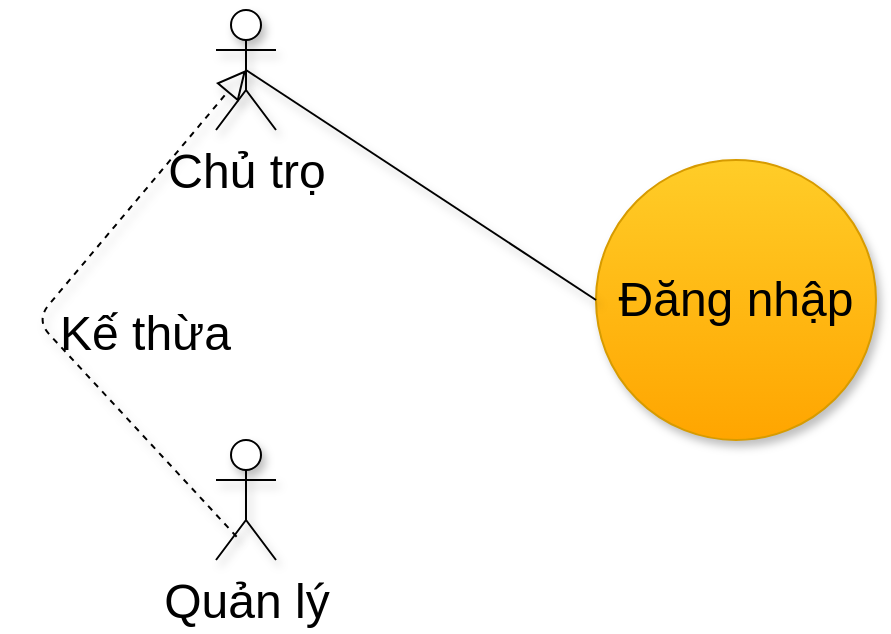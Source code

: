 <mxfile version="12.2.2" type="device" pages="3"><diagram id="A_d9hQ0YVOydJVhvGrUs" name="UseCase"><mxGraphModel dx="1280" dy="1353" grid="1" gridSize="10" guides="1" tooltips="1" connect="1" arrows="1" fold="1" page="1" pageScale="1" pageWidth="1600" pageHeight="900" math="0" shadow="0"><root><mxCell id="0"/><mxCell id="1" parent="0"/><mxCell id="IGuAceUVKfhNjVUugvHg-1" value="Chủ trọ" style="shape=umlActor;verticalLabelPosition=bottom;labelBackgroundColor=none;verticalAlign=top;html=1;fontSize=24;shadow=1;" parent="1" vertex="1"><mxGeometry x="170" y="245" width="30" height="60" as="geometry"/></mxCell><mxCell id="IGuAceUVKfhNjVUugvHg-2" value="Quản lý" style="shape=umlActor;verticalLabelPosition=bottom;labelBackgroundColor=none;verticalAlign=top;html=1;fontSize=24;shadow=1;" parent="1" vertex="1"><mxGeometry x="170" y="460" width="30" height="60" as="geometry"/></mxCell><mxCell id="IGuAceUVKfhNjVUugvHg-5" value="Đăng nhập" style="ellipse;whiteSpace=wrap;html=1;fillColor=#ffcd28;gradientColor=#ffa500;fontSize=24;strokeColor=#d79b00;labelBackgroundColor=none;shadow=1;" parent="1" vertex="1"><mxGeometry x="360" y="320" width="140" height="140" as="geometry"/></mxCell><mxCell id="IGuAceUVKfhNjVUugvHg-6" value="" style="endArrow=block;dashed=1;endFill=0;endSize=12;html=1;fontSize=16;exitX=0.344;exitY=0.806;exitDx=0;exitDy=0;exitPerimeter=0;entryX=0.5;entryY=0.5;entryDx=0;entryDy=0;entryPerimeter=0;labelBackgroundColor=none;shadow=1;" parent="1" source="IGuAceUVKfhNjVUugvHg-2" target="IGuAceUVKfhNjVUugvHg-1" edge="1"><mxGeometry width="160" relative="1" as="geometry"><mxPoint x="160" y="520" as="sourcePoint"/><mxPoint x="320" y="520" as="targetPoint"/><Array as="points"><mxPoint x="80" y="400"/></Array></mxGeometry></mxCell><mxCell id="IGuAceUVKfhNjVUugvHg-7" value="Kế thừa" style="text;html=1;resizable=0;points=[];autosize=1;align=left;verticalAlign=top;spacingTop=-4;fontSize=24;labelBackgroundColor=none;shadow=1;" parent="1" vertex="1"><mxGeometry x="90" y="390" width="70" height="20" as="geometry"/></mxCell><mxCell id="IGuAceUVKfhNjVUugvHg-8" value="" style="endArrow=none;html=1;fontSize=24;entryX=0;entryY=0.5;entryDx=0;entryDy=0;exitX=0.5;exitY=0.5;exitDx=0;exitDy=0;exitPerimeter=0;labelBackgroundColor=none;shadow=1;" parent="1" source="IGuAceUVKfhNjVUugvHg-1" target="IGuAceUVKfhNjVUugvHg-5" edge="1"><mxGeometry width="50" height="50" relative="1" as="geometry"><mxPoint x="70" y="620" as="sourcePoint"/><mxPoint x="350" y="400" as="targetPoint"/></mxGeometry></mxCell></root></mxGraphModel></diagram><diagram id="gfZdMiaY-onFUTdB7VyZ" name="Activity"><mxGraphModel dx="853" dy="902" grid="1" gridSize="10" guides="1" tooltips="1" connect="1" arrows="1" fold="1" page="1" pageScale="1" pageWidth="900" pageHeight="1600" math="0" shadow="1"><root><mxCell id="xw0oSX7H9Qf_M5ZFfTVP-0"/><mxCell id="xw0oSX7H9Qf_M5ZFfTVP-1" parent="xw0oSX7H9Qf_M5ZFfTVP-0"/><mxCell id="XUpDLk0FCV2nWQehKL2w-0" value="" style="swimlane;html=1;childLayout=stackLayout;resizeParent=1;resizeParentMax=0;startSize=20;dashed=1;dashPattern=1 1;" parent="xw0oSX7H9Qf_M5ZFfTVP-1" vertex="1"><mxGeometry x="180" y="460" width="1100" height="1010" as="geometry"/></mxCell><mxCell id="XUpDLk0FCV2nWQehKL2w-1" value="Chủ trọ / Quản lý" style="swimlane;html=1;startSize=20;dashed=1;dashPattern=1 1;" parent="XUpDLk0FCV2nWQehKL2w-0" vertex="1"><mxGeometry y="20" width="330" height="990" as="geometry"/></mxCell><mxCell id="XUpDLk0FCV2nWQehKL2w-3" value="" style="edgeStyle=orthogonalEdgeStyle;html=1;verticalAlign=bottom;endArrow=open;endSize=8;strokeColor=#ff0000;entryX=0.5;entryY=0;entryDx=0;entryDy=0;" parent="XUpDLk0FCV2nWQehKL2w-1" edge="1"><mxGeometry relative="1" as="geometry"><mxPoint x="160" y="130" as="targetPoint"/></mxGeometry></mxCell><mxCell id="CjxVOVIvnfQLlQj79ovC-0" value="" style="ellipse;html=1;shape=startState;fillColor=#000000;strokeColor=#ff0000;" parent="XUpDLk0FCV2nWQehKL2w-1" vertex="1"><mxGeometry x="150" y="110" width="30" height="30" as="geometry"/></mxCell><mxCell id="CjxVOVIvnfQLlQj79ovC-1" value="" style="edgeStyle=orthogonalEdgeStyle;html=1;verticalAlign=bottom;endArrow=open;endSize=8;strokeColor=#ff0000;" parent="XUpDLk0FCV2nWQehKL2w-1" source="CjxVOVIvnfQLlQj79ovC-0" edge="1"><mxGeometry relative="1" as="geometry"><mxPoint x="165" y="200" as="targetPoint"/></mxGeometry></mxCell><mxCell id="CjxVOVIvnfQLlQj79ovC-2" value="Khởi động phần mềm" style="rounded=1;whiteSpace=wrap;html=1;arcSize=40;fontColor=#000000;fillColor=#ffffc0;strokeColor=#ff0000;fontSize=20;" parent="XUpDLk0FCV2nWQehKL2w-1" vertex="1"><mxGeometry x="105" y="210" width="200" height="110" as="geometry"/></mxCell><mxCell id="CjxVOVIvnfQLlQj79ovC-6" value="Nhập thông tin tài khoản và mật khẩu, nhấn nút Đăng nhập" style="rounded=1;whiteSpace=wrap;html=1;arcSize=40;fontColor=#000000;fillColor=#ffffc0;strokeColor=#ff0000;fontSize=20;" parent="XUpDLk0FCV2nWQehKL2w-1" vertex="1"><mxGeometry x="105" y="340" width="200" height="110" as="geometry"/></mxCell><mxCell id="CjxVOVIvnfQLlQj79ovC-17" value="" style="ellipse;html=1;shape=endState;fillColor=#000000;strokeColor=#ff0000;" parent="XUpDLk0FCV2nWQehKL2w-1" vertex="1"><mxGeometry x="150" y="730" width="30" height="30" as="geometry"/></mxCell><mxCell id="XUpDLk0FCV2nWQehKL2w-8" value="Phần mềm" style="swimlane;html=1;startSize=20;dashed=1;dashPattern=1 1;" parent="XUpDLk0FCV2nWQehKL2w-0" vertex="1"><mxGeometry x="330" y="20" width="360" height="990" as="geometry"/></mxCell><mxCell id="CjxVOVIvnfQLlQj79ovC-4" value="Mở Form đăng nhập" style="rounded=1;whiteSpace=wrap;html=1;arcSize=40;fontColor=#000000;fillColor=#ffffc0;strokeColor=#ff0000;fontSize=20;" parent="XUpDLk0FCV2nWQehKL2w-8" vertex="1"><mxGeometry x="120" y="230" width="200" height="110" as="geometry"/></mxCell><mxCell id="CjxVOVIvnfQLlQj79ovC-8" value="Yêu cầu kiểm tra thông tin đăng nhập" style="rounded=1;whiteSpace=wrap;html=1;arcSize=40;fontColor=#000000;fillColor=#ffffc0;strokeColor=#ff0000;fontSize=20;" parent="XUpDLk0FCV2nWQehKL2w-8" vertex="1"><mxGeometry x="120" y="440" width="200" height="110" as="geometry"/></mxCell><mxCell id="CjxVOVIvnfQLlQj79ovC-15" value="Xử lý thông tin và mở Form chính" style="rounded=1;whiteSpace=wrap;html=1;arcSize=40;fontColor=#000000;fillColor=#ffffc0;strokeColor=#ff0000;fontSize=20;" parent="XUpDLk0FCV2nWQehKL2w-8" vertex="1"><mxGeometry x="110" y="650" width="200" height="110" as="geometry"/></mxCell><mxCell id="CjxVOVIvnfQLlQj79ovC-20" value="Thông báo đăng nhập thất bại" style="rounded=1;whiteSpace=wrap;html=1;arcSize=40;fontColor=#000000;fillColor=#ffffc0;strokeColor=#ff0000;fontSize=20;" parent="XUpDLk0FCV2nWQehKL2w-8" vertex="1"><mxGeometry x="110" y="810" width="200" height="110" as="geometry"/></mxCell><mxCell id="XUpDLk0FCV2nWQehKL2w-16" value="Hệ thống" style="swimlane;html=1;startSize=20;dashed=1;dashPattern=1 1;" parent="XUpDLk0FCV2nWQehKL2w-0" vertex="1"><mxGeometry x="690" y="20" width="410" height="990" as="geometry"/></mxCell><mxCell id="XUpDLk0FCV2nWQehKL2w-18" value="" style="edgeStyle=orthogonalEdgeStyle;html=1;verticalAlign=bottom;endArrow=open;endSize=8;strokeColor=#ff0000;entryX=0.5;entryY=0;entryDx=0;entryDy=0;" parent="XUpDLk0FCV2nWQehKL2w-16" edge="1"><mxGeometry relative="1" as="geometry"><mxPoint x="200" y="230" as="targetPoint"/></mxGeometry></mxCell><mxCell id="XUpDLk0FCV2nWQehKL2w-21" value="" style="edgeStyle=orthogonalEdgeStyle;html=1;verticalAlign=bottom;endArrow=open;endSize=8;strokeColor=#ff0000;entryX=0.5;entryY=0;entryDx=0;entryDy=0;" parent="XUpDLk0FCV2nWQehKL2w-16" edge="1"><mxGeometry relative="1" as="geometry"><mxPoint x="100" y="949" as="targetPoint"/></mxGeometry></mxCell><mxCell id="XUpDLk0FCV2nWQehKL2w-24" value="" style="edgeStyle=orthogonalEdgeStyle;html=1;verticalAlign=bottom;endArrow=open;endSize=8;strokeColor=#ff0000;entryX=0.5;entryY=0;entryDx=0;entryDy=0;" parent="XUpDLk0FCV2nWQehKL2w-16" edge="1"><mxGeometry relative="1" as="geometry"><mxPoint x="215" y="1159" as="targetPoint"/></mxGeometry></mxCell><mxCell id="XUpDLk0FCV2nWQehKL2w-27" value="no" style="edgeStyle=orthogonalEdgeStyle;html=1;align=left;verticalAlign=bottom;endArrow=open;endSize=8;strokeColor=#ff0000;entryX=1;entryY=0.5;entryDx=0;entryDy=0;exitX=1;exitY=0.5;exitDx=0;exitDy=0;labelBackgroundColor=none;" parent="XUpDLk0FCV2nWQehKL2w-16" edge="1"><mxGeometry x="-1" relative="1" as="geometry"><mxPoint x="370" y="1259" as="targetPoint"/><Array as="points"><mxPoint x="440" y="710"/><mxPoint x="440" y="1390"/></Array></mxGeometry></mxCell><mxCell id="XUpDLk0FCV2nWQehKL2w-28" value="yes" style="edgeStyle=orthogonalEdgeStyle;html=1;align=left;verticalAlign=top;endArrow=open;endSize=8;strokeColor=#ff0000;entryX=0.5;entryY=0;entryDx=0;entryDy=0;labelBackgroundColor=none;" parent="XUpDLk0FCV2nWQehKL2w-16" edge="1"><mxGeometry x="-1" relative="1" as="geometry"><mxPoint x="255" y="909" as="targetPoint"/></mxGeometry></mxCell><mxCell id="CjxVOVIvnfQLlQj79ovC-10" value="Kiêm tra thông tin đăng nhập" style="rhombus;whiteSpace=wrap;html=1;fillColor=#ffffc0;strokeColor=#ff0000;fontSize=20;" parent="XUpDLk0FCV2nWQehKL2w-16" vertex="1"><mxGeometry x="110" y="410" width="200" height="110" as="geometry"/></mxCell><mxCell id="CjxVOVIvnfQLlQj79ovC-11" value="no" style="edgeStyle=orthogonalEdgeStyle;html=1;align=left;verticalAlign=bottom;endArrow=open;endSize=8;strokeColor=#ff0000;labelBackgroundColor=none;entryX=0.997;entryY=0.405;entryDx=0;entryDy=0;entryPerimeter=0;" parent="XUpDLk0FCV2nWQehKL2w-16" source="CjxVOVIvnfQLlQj79ovC-10" target="CjxVOVIvnfQLlQj79ovC-18" edge="1"><mxGeometry x="-1" relative="1" as="geometry"><mxPoint x="320" y="810" as="targetPoint"/><Array as="points"><mxPoint x="370" y="470"/><mxPoint x="370" y="850"/><mxPoint x="309" y="850"/></Array></mxGeometry></mxCell><mxCell id="CjxVOVIvnfQLlQj79ovC-12" value="yes" style="edgeStyle=orthogonalEdgeStyle;html=1;align=left;verticalAlign=top;endArrow=open;endSize=8;strokeColor=#ff0000;labelBackgroundColor=none;entryX=0.5;entryY=0;entryDx=0;entryDy=0;" parent="XUpDLk0FCV2nWQehKL2w-16" source="CjxVOVIvnfQLlQj79ovC-10" target="CjxVOVIvnfQLlQj79ovC-13" edge="1"><mxGeometry x="-1" relative="1" as="geometry"><mxPoint x="220" y="640" as="targetPoint"/><Array as="points"/></mxGeometry></mxCell><mxCell id="CjxVOVIvnfQLlQj79ovC-13" value="Trả về thông tin tài khoản" style="rounded=1;whiteSpace=wrap;html=1;arcSize=40;fontColor=#000000;fillColor=#ffffc0;strokeColor=#ff0000;fontSize=20;" parent="XUpDLk0FCV2nWQehKL2w-16" vertex="1"><mxGeometry x="110" y="650" width="200" height="110" as="geometry"/></mxCell><mxCell id="CjxVOVIvnfQLlQj79ovC-18" value="Thông báo đăng nhập thất bại" style="rounded=1;whiteSpace=wrap;html=1;arcSize=40;fontColor=#000000;fillColor=#ffffc0;strokeColor=#ff0000;fontSize=20;" parent="XUpDLk0FCV2nWQehKL2w-16" vertex="1"><mxGeometry x="110" y="810" width="200" height="110" as="geometry"/></mxCell><mxCell id="XUpDLk0FCV2nWQehKL2w-30" value="" style="edgeStyle=orthogonalEdgeStyle;html=1;verticalAlign=bottom;endArrow=open;endSize=8;strokeColor=#ff0000;entryX=0;entryY=0.5;entryDx=0;entryDy=0;" parent="XUpDLk0FCV2nWQehKL2w-0" edge="1"><mxGeometry relative="1" as="geometry"><mxPoint x="450" y="190" as="targetPoint"/></mxGeometry></mxCell><mxCell id="XUpDLk0FCV2nWQehKL2w-31" value="" style="edgeStyle=orthogonalEdgeStyle;html=1;verticalAlign=bottom;endArrow=open;endSize=8;strokeColor=#ff0000;entryX=0;entryY=0.5;entryDx=0;entryDy=0;" parent="XUpDLk0FCV2nWQehKL2w-0" edge="1"><mxGeometry relative="1" as="geometry"><mxPoint x="510" y="260" as="targetPoint"/></mxGeometry></mxCell><mxCell id="XUpDLk0FCV2nWQehKL2w-32" value="" style="edgeStyle=orthogonalEdgeStyle;html=1;verticalAlign=bottom;endArrow=open;endSize=8;strokeColor=#ff0000;entryX=1;entryY=0.5;entryDx=0;entryDy=0;" parent="XUpDLk0FCV2nWQehKL2w-0" edge="1"><mxGeometry relative="1" as="geometry"><mxPoint x="890" y="350" as="targetPoint"/></mxGeometry></mxCell><mxCell id="XUpDLk0FCV2nWQehKL2w-33" value="" style="edgeStyle=orthogonalEdgeStyle;html=1;verticalAlign=bottom;endArrow=open;endSize=8;strokeColor=#ff0000;entryX=1;entryY=0.5;entryDx=0;entryDy=0;" parent="XUpDLk0FCV2nWQehKL2w-0" edge="1"><mxGeometry relative="1" as="geometry"><mxPoint x="510" y="416" as="targetPoint"/></mxGeometry></mxCell><mxCell id="XUpDLk0FCV2nWQehKL2w-34" value="" style="edgeStyle=orthogonalEdgeStyle;html=1;verticalAlign=bottom;endArrow=open;endSize=8;strokeColor=#ff0000;entryX=0;entryY=0.5;entryDx=0;entryDy=0;" parent="XUpDLk0FCV2nWQehKL2w-0" edge="1"><mxGeometry relative="1" as="geometry"><mxPoint x="160" y="480" as="targetPoint"/><Array as="points"><mxPoint x="160" y="490"/></Array></mxGeometry></mxCell><mxCell id="XUpDLk0FCV2nWQehKL2w-36" value="" style="edgeStyle=orthogonalEdgeStyle;html=1;verticalAlign=bottom;endArrow=open;endSize=8;strokeColor=#ff0000;exitX=0.5;exitY=1;exitDx=0;exitDy=0;entryX=0;entryY=0.5;entryDx=0;entryDy=0;" parent="XUpDLk0FCV2nWQehKL2w-0" edge="1"><mxGeometry relative="1" as="geometry"><mxPoint x="460" y="719" as="targetPoint"/><Array as="points"><mxPoint x="200" y="719"/></Array></mxGeometry></mxCell><mxCell id="XUpDLk0FCV2nWQehKL2w-37" value="" style="edgeStyle=orthogonalEdgeStyle;html=1;verticalAlign=bottom;endArrow=open;endSize=8;strokeColor=#ff0000;" parent="XUpDLk0FCV2nWQehKL2w-0" edge="1"><mxGeometry relative="1" as="geometry"><mxPoint x="850" y="699" as="targetPoint"/></mxGeometry></mxCell><mxCell id="XUpDLk0FCV2nWQehKL2w-38" value="" style="edgeStyle=orthogonalEdgeStyle;html=1;verticalAlign=bottom;endArrow=open;endSize=8;strokeColor=#ff0000;entryX=0.5;entryY=0;entryDx=0;entryDy=0;exitX=0;exitY=0.5;exitDx=0;exitDy=0;" parent="XUpDLk0FCV2nWQehKL2w-0" edge="1"><mxGeometry relative="1" as="geometry"><mxPoint x="780" y="1069" as="targetPoint"/><Array as="points"><mxPoint x="550" y="1019"/></Array></mxGeometry></mxCell><mxCell id="XUpDLk0FCV2nWQehKL2w-39" value="" style="edgeStyle=orthogonalEdgeStyle;html=1;verticalAlign=bottom;endArrow=open;endSize=8;strokeColor=#ff0000;entryX=0;entryY=0.75;entryDx=0;entryDy=0;" parent="XUpDLk0FCV2nWQehKL2w-0" edge="1"><mxGeometry relative="1" as="geometry"><mxPoint x="510" y="1129" as="targetPoint"/><Array as="points"><mxPoint x="510" y="1109"/></Array></mxGeometry></mxCell><mxCell id="XUpDLk0FCV2nWQehKL2w-40" value="" style="edgeStyle=orthogonalEdgeStyle;html=1;verticalAlign=bottom;endArrow=open;endSize=8;strokeColor=#ff0000;entryX=0.5;entryY=0;entryDx=0;entryDy=0;" parent="XUpDLk0FCV2nWQehKL2w-0" edge="1"><mxGeometry relative="1" as="geometry"><mxPoint x="90" y="1169" as="targetPoint"/><Array as="points"><mxPoint x="460" y="1253"/><mxPoint x="460" y="1253"/></Array></mxGeometry></mxCell><mxCell id="XUpDLk0FCV2nWQehKL2w-41" value="" style="edgeStyle=orthogonalEdgeStyle;html=1;verticalAlign=bottom;endArrow=open;endSize=8;strokeColor=#ff0000;entryX=1;entryY=0.5;entryDx=0;entryDy=0;" parent="XUpDLk0FCV2nWQehKL2w-0" edge="1"><mxGeometry relative="1" as="geometry"><mxPoint x="905" y="1279" as="targetPoint"/></mxGeometry></mxCell><mxCell id="XUpDLk0FCV2nWQehKL2w-42" value="" style="edgeStyle=orthogonalEdgeStyle;html=1;verticalAlign=bottom;endArrow=open;endSize=8;strokeColor=#ff0000;entryX=0.5;entryY=1;entryDx=0;entryDy=0;" parent="XUpDLk0FCV2nWQehKL2w-0" edge="1"><mxGeometry relative="1" as="geometry"><mxPoint x="510" y="1389" as="targetPoint"/></mxGeometry></mxCell><mxCell id="XUpDLk0FCV2nWQehKL2w-43" value="" style="edgeStyle=orthogonalEdgeStyle;html=1;verticalAlign=bottom;endArrow=open;endSize=8;strokeColor=#ff0000;entryX=1;entryY=0.5;entryDx=0;entryDy=0;" parent="XUpDLk0FCV2nWQehKL2w-0" edge="1"><mxGeometry relative="1" as="geometry"><mxPoint x="905" y="1379" as="targetPoint"/></mxGeometry></mxCell><mxCell id="CjxVOVIvnfQLlQj79ovC-3" value="" style="edgeStyle=orthogonalEdgeStyle;html=1;verticalAlign=bottom;endArrow=open;endSize=8;strokeColor=#ff0000;entryX=0;entryY=0.5;entryDx=0;entryDy=0;" parent="XUpDLk0FCV2nWQehKL2w-0" source="CjxVOVIvnfQLlQj79ovC-2" target="CjxVOVIvnfQLlQj79ovC-4" edge="1"><mxGeometry relative="1" as="geometry"><mxPoint x="165" y="330" as="targetPoint"/></mxGeometry></mxCell><mxCell id="CjxVOVIvnfQLlQj79ovC-5" value="" style="edgeStyle=orthogonalEdgeStyle;html=1;verticalAlign=bottom;endArrow=open;endSize=8;strokeColor=#ff0000;entryX=1;entryY=0.5;entryDx=0;entryDy=0;" parent="XUpDLk0FCV2nWQehKL2w-0" source="CjxVOVIvnfQLlQj79ovC-4" target="CjxVOVIvnfQLlQj79ovC-6" edge="1"><mxGeometry relative="1" as="geometry"><mxPoint x="510" y="350" as="targetPoint"/><Array as="points"><mxPoint x="520" y="390"/></Array></mxGeometry></mxCell><mxCell id="CjxVOVIvnfQLlQj79ovC-7" value="" style="edgeStyle=orthogonalEdgeStyle;html=1;verticalAlign=bottom;endArrow=open;endSize=8;strokeColor=#ff0000;entryX=0;entryY=0.75;entryDx=0;entryDy=0;" parent="XUpDLk0FCV2nWQehKL2w-0" source="CjxVOVIvnfQLlQj79ovC-6" target="CjxVOVIvnfQLlQj79ovC-8" edge="1"><mxGeometry relative="1" as="geometry"><mxPoint x="165" y="510" as="targetPoint"/><Array as="points"><mxPoint x="160" y="490"/></Array></mxGeometry></mxCell><mxCell id="CjxVOVIvnfQLlQj79ovC-9" value="" style="edgeStyle=orthogonalEdgeStyle;html=1;verticalAlign=bottom;endArrow=open;endSize=8;strokeColor=#ff0000;entryX=0;entryY=0.5;entryDx=0;entryDy=0;" parent="XUpDLk0FCV2nWQehKL2w-0" source="CjxVOVIvnfQLlQj79ovC-8" target="CjxVOVIvnfQLlQj79ovC-10" edge="1"><mxGeometry relative="1" as="geometry"><mxPoint x="510" y="560" as="targetPoint"/></mxGeometry></mxCell><mxCell id="CjxVOVIvnfQLlQj79ovC-16" value="" style="edgeStyle=orthogonalEdgeStyle;html=1;verticalAlign=bottom;endArrow=open;endSize=8;strokeColor=#ff0000;entryX=1;entryY=0.5;entryDx=0;entryDy=0;" parent="XUpDLk0FCV2nWQehKL2w-0" source="CjxVOVIvnfQLlQj79ovC-15" target="CjxVOVIvnfQLlQj79ovC-17" edge="1"><mxGeometry relative="1" as="geometry"><mxPoint x="510" y="830" as="targetPoint"/></mxGeometry></mxCell><mxCell id="CjxVOVIvnfQLlQj79ovC-14" value="" style="edgeStyle=orthogonalEdgeStyle;html=1;verticalAlign=bottom;endArrow=open;endSize=8;strokeColor=#ff0000;entryX=1;entryY=0.5;entryDx=0;entryDy=0;" parent="XUpDLk0FCV2nWQehKL2w-0" source="CjxVOVIvnfQLlQj79ovC-13" target="CjxVOVIvnfQLlQj79ovC-15" edge="1"><mxGeometry relative="1" as="geometry"><mxPoint x="875" y="765" as="targetPoint"/></mxGeometry></mxCell><mxCell id="CjxVOVIvnfQLlQj79ovC-19" value="" style="edgeStyle=orthogonalEdgeStyle;html=1;verticalAlign=bottom;endArrow=open;endSize=8;strokeColor=#ff0000;entryX=1;entryY=0.5;entryDx=0;entryDy=0;" parent="XUpDLk0FCV2nWQehKL2w-0" source="CjxVOVIvnfQLlQj79ovC-18" target="CjxVOVIvnfQLlQj79ovC-20" edge="1"><mxGeometry relative="1" as="geometry"><mxPoint x="875" y="900" as="targetPoint"/></mxGeometry></mxCell><mxCell id="CjxVOVIvnfQLlQj79ovC-21" value="" style="edgeStyle=orthogonalEdgeStyle;html=1;verticalAlign=bottom;endArrow=open;endSize=8;strokeColor=#ff0000;entryX=0.5;entryY=1;entryDx=0;entryDy=0;" parent="XUpDLk0FCV2nWQehKL2w-0" source="CjxVOVIvnfQLlQj79ovC-20" target="CjxVOVIvnfQLlQj79ovC-17" edge="1"><mxGeometry relative="1" as="geometry"><mxPoint x="510" y="930" as="targetPoint"/></mxGeometry></mxCell></root></mxGraphModel></diagram><diagram id="4lkgZfJ7D9vU2zUnnuLh" name="Sequence"><mxGraphModel dx="1024" dy="1082" grid="1" gridSize="10" guides="1" tooltips="1" connect="1" arrows="1" fold="1" page="1" pageScale="1" pageWidth="900" pageHeight="1600" math="0" shadow="1"><root><mxCell id="1J5xRdsFUUSjC06tWodq-0"/><mxCell id="1J5xRdsFUUSjC06tWodq-1" parent="1J5xRdsFUUSjC06tWodq-0"/><mxCell id="Mo8bbA72picWRa2lag_U-0" value="" style="endArrow=none;dashed=1;html=1;fontSize=24;labelBackgroundColor=none;" parent="1J5xRdsFUUSjC06tWodq-1" edge="1"><mxGeometry width="50" height="50" relative="1" as="geometry"><mxPoint x="378" y="1080.0" as="sourcePoint"/><mxPoint x="1578.0" y="1080.0" as="targetPoint"/></mxGeometry></mxCell><mxCell id="Mo8bbA72picWRa2lag_U-1" value="ALT" style="shape=umlFrame;whiteSpace=wrap;html=1;fillColor=#f5f5f5;gradientColor=#b3b3b3;fontSize=24;strokeColor=#666666;labelBackgroundColor=none;" parent="1J5xRdsFUUSjC06tWodq-1" vertex="1"><mxGeometry x="430.5" y="719" width="1095" height="691" as="geometry"/></mxCell><mxCell id="Mo8bbA72picWRa2lag_U-2" value="Chủ trọ / Quản lý" style="shape=umlLifeline;perimeter=lifelinePerimeter;whiteSpace=wrap;html=1;container=1;collapsible=0;recursiveResize=0;outlineConnect=0;fillColor=#f5f5f5;gradientColor=#b3b3b3;fontSize=24;strokeColor=#666666;labelBackgroundColor=none;" parent="1J5xRdsFUUSjC06tWodq-1" vertex="1"><mxGeometry x="460" y="80" width="210" height="1300" as="geometry"/></mxCell><mxCell id="Mo8bbA72picWRa2lag_U-4" value="" style="html=1;points=[];perimeter=orthogonalPerimeter;fillColor=#f5f5f5;gradientColor=#b3b3b3;fontSize=24;strokeColor=#666666;labelBackgroundColor=none;" parent="Mo8bbA72picWRa2lag_U-2" vertex="1"><mxGeometry x="100" y="430" width="10" height="160" as="geometry"/></mxCell><mxCell id="Mo8bbA72picWRa2lag_U-5" value="" style="html=1;points=[];perimeter=orthogonalPerimeter;fillColor=#f5f5f5;gradientColor=#b3b3b3;fontSize=24;strokeColor=#666666;labelBackgroundColor=none;" parent="Mo8bbA72picWRa2lag_U-2" vertex="1"><mxGeometry x="100" y="211" width="10" height="79" as="geometry"/></mxCell><mxCell id="Mo8bbA72picWRa2lag_U-6" value="" style="html=1;points=[];perimeter=orthogonalPerimeter;fillColor=#f5f5f5;gradientColor=#b3b3b3;fontSize=24;strokeColor=#666666;labelBackgroundColor=none;" parent="Mo8bbA72picWRa2lag_U-2" vertex="1"><mxGeometry x="99.5" y="1225.5" width="10" height="40" as="geometry"/></mxCell><mxCell id="Mo8bbA72picWRa2lag_U-7" value="Nhập thông tin tài khoản và mật khẩu,&lt;br&gt;nhấn nút Đăng Nhập" style="html=1;verticalAlign=bottom;endArrow=block;fontSize=24;fillColor=#647687;strokeColor=#314354;labelBackgroundColor=none;" parent="Mo8bbA72picWRa2lag_U-2" edge="1"><mxGeometry x="0.015" y="11" width="80" relative="1" as="geometry"><mxPoint x="102.5" y="430" as="sourcePoint"/><mxPoint x="477" y="430" as="targetPoint"/><mxPoint as="offset"/></mxGeometry></mxCell><mxCell id="Mo8bbA72picWRa2lag_U-8" value="" style="html=1;points=[];perimeter=orthogonalPerimeter;fillColor=#f5f5f5;gradientColor=#b3b3b3;fontSize=24;strokeColor=#666666;labelBackgroundColor=none;" parent="Mo8bbA72picWRa2lag_U-2" vertex="1"><mxGeometry x="98" y="906.5" width="10" height="40" as="geometry"/></mxCell><mxCell id="Mo8bbA72picWRa2lag_U-9" value="Phần mềm" style="shape=umlLifeline;perimeter=lifelinePerimeter;whiteSpace=wrap;html=1;container=1;collapsible=0;recursiveResize=0;outlineConnect=0;fillColor=#f5f5f5;gradientColor=#b3b3b3;fontSize=24;strokeColor=#666666;labelBackgroundColor=none;" parent="1J5xRdsFUUSjC06tWodq-1" vertex="1"><mxGeometry x="830" y="80" width="210" height="1300" as="geometry"/></mxCell><mxCell id="Mo8bbA72picWRa2lag_U-11" value="" style="html=1;points=[];perimeter=orthogonalPerimeter;fillColor=#f5f5f5;gradientColor=#b3b3b3;fontSize=24;strokeColor=#666666;labelBackgroundColor=none;" parent="Mo8bbA72picWRa2lag_U-9" vertex="1"><mxGeometry x="98" y="460" width="12" height="130" as="geometry"/></mxCell><mxCell id="Mo8bbA72picWRa2lag_U-12" value="" style="html=1;points=[];perimeter=orthogonalPerimeter;fillColor=#f5f5f5;gradientColor=#b3b3b3;fontSize=24;strokeColor=#666666;labelBackgroundColor=none;" parent="Mo8bbA72picWRa2lag_U-9" vertex="1"><mxGeometry x="101.5" y="820" width="10" height="80" as="geometry"/></mxCell><mxCell id="Mo8bbA72picWRa2lag_U-13" value="" style="html=1;points=[];perimeter=orthogonalPerimeter;fillColor=#f5f5f5;gradientColor=#b3b3b3;fontSize=24;strokeColor=#666666;labelBackgroundColor=none;" parent="Mo8bbA72picWRa2lag_U-9" vertex="1"><mxGeometry x="99.5" y="1165.5" width="10" height="60" as="geometry"/></mxCell><mxCell id="Mo8bbA72picWRa2lag_U-14" value="Yêu cầu kiểm tra tài khoản" style="html=1;verticalAlign=bottom;endArrow=block;fontSize=24;labelBackgroundColor=none;" parent="Mo8bbA72picWRa2lag_U-9" edge="1"><mxGeometry width="80" relative="1" as="geometry"><mxPoint x="100" y="520" as="sourcePoint"/><mxPoint x="479.5" y="520.0" as="targetPoint"/></mxGeometry></mxCell><mxCell id="Mo8bbA72picWRa2lag_U-16" value="Mở Form đăng nhập" style="html=1;verticalAlign=bottom;endArrow=open;dashed=1;endSize=8;fontSize=24;labelBackgroundColor=none;" parent="Mo8bbA72picWRa2lag_U-9" edge="1"><mxGeometry relative="1" as="geometry"><mxPoint x="102.5" y="289" as="sourcePoint"/><mxPoint x="-266" y="289" as="targetPoint"/></mxGeometry></mxCell><mxCell id="Mo8bbA72picWRa2lag_U-17" value="" style="html=1;points=[];perimeter=orthogonalPerimeter;fillColor=#f5f5f5;gradientColor=#b3b3b3;fontSize=24;strokeColor=#666666;labelBackgroundColor=none;" parent="Mo8bbA72picWRa2lag_U-9" vertex="1"><mxGeometry x="98" y="210" width="10" height="80" as="geometry"/></mxCell><mxCell id="Mo8bbA72picWRa2lag_U-19" value="Hệ thống" style="shape=umlLifeline;perimeter=lifelinePerimeter;whiteSpace=wrap;html=1;container=1;collapsible=0;recursiveResize=0;outlineConnect=0;fillColor=#f5f5f5;gradientColor=#b3b3b3;fontSize=24;strokeColor=#666666;labelBackgroundColor=none;" parent="1J5xRdsFUUSjC06tWodq-1" vertex="1"><mxGeometry x="1205" y="80" width="210" height="1300" as="geometry"/></mxCell><mxCell id="Mo8bbA72picWRa2lag_U-20" value="Trả về thông tin tài khoản" style="html=1;verticalAlign=bottom;endArrow=open;dashed=1;endSize=8;fontSize=24;labelBackgroundColor=none;" parent="Mo8bbA72picWRa2lag_U-19" edge="1"><mxGeometry relative="1" as="geometry"><mxPoint x="110" y="810" as="sourcePoint"/><mxPoint x="-272.357" y="810.0" as="targetPoint"/></mxGeometry></mxCell><mxCell id="Mo8bbA72picWRa2lag_U-21" value="&lt;span style=&quot;color: rgba(0 , 0 , 0 , 0) ; font-family: &amp;quot;helvetica&amp;quot; , &amp;quot;arial&amp;quot; , sans-serif ; font-size: 0px&quot;&gt;%3CmxGraphModel%3E%3Croot%3E%3CmxCell%20id%3D%220%22%2F%3E%3CmxCell%20id%3D%221%22%20parent%3D%220%22%2F%3E%3CmxCell%20id%3D%222%22%20value%3D%22Ch%E1%BB%A7%20tr%E1%BB%8D%22%20style%3D%22shape%3DumlActor%3BverticalLabelPosition%3Dbottom%3BlabelBackgroundColor%3D%23ffffff%3BverticalAlign%3Dtop%3Bhtml%3D1%3BfontSize%3D24%3B%22%20vertex%3D%221%22%20parent%3D%221%22%3E%3CmxGeometry%20x%3D%22250%22%20y%3D%22245%22%20width%3D%2230%22%20height%3D%2260%22%20as%3D%22geometry%22%2F%3E%3C%2FmxCell%3E%3CmxCell%20id%3D%223%22%20value%3D%22Qu%E1%BA%A3n%20l%C3%BD%22%20style%3D%22shape%3DumlActor%3BverticalLabelPosition%3Dbottom%3BlabelBackgroundColor%3D%23ffffff%3BverticalAlign%3Dtop%3Bhtml%3D1%3BfontSize%3D24%3B%22%20vertex%3D%221%22%20parent%3D%221%22%3E%3CmxGeometry%20x%3D%22250%22%20y%3D%22460%22%20width%3D%2230%22%20height%3D%2260%22%20as%3D%22geometry%22%2F%3E%3C%2FmxCell%3E%3CmxCell%20id%3D%224%22%20value%3D%22Qu%E1%BA%A3n%20l%C3%BD%20th%C3%B4ng%20tin%20Ph%C3%B2ng%22%20style%3D%22ellipse%3BwhiteSpace%3Dwrap%3Bhtml%3D1%3BfillColor%3D%23f8cecc%3BgradientColor%3D%23ea6b66%3BfontSize%3D24%3BstrokeColor%3D%23b85450%3B%22%20vertex%3D%221%22%20parent%3D%221%22%3E%3CmxGeometry%20x%3D%22430%22%20y%3D%22330%22%20width%3D%22140%22%20height%3D%22140%22%20as%3D%22geometry%22%2F%3E%3C%2FmxCell%3E%3CmxCell%20id%3D%225%22%20value%3D%22Th%C3%AAm%2C%20xo%C3%A1%2C%20s%E1%BB%ADa%20th%C3%B4ng%20tin%20ph%C3%B2ng%22%20style%3D%22ellipse%3BwhiteSpace%3Dwrap%3Bhtml%3D1%3BfillColor%3D%23f5f5f5%3BgradientColor%3D%23b3b3b3%3BfontSize%3D24%3BstrokeColor%3D%23666666%3B%22%20vertex%3D%221%22%20parent%3D%221%22%3E%3CmxGeometry%20x%3D%22415%22%20y%3D%2240%22%20width%3D%22170%22%20height%3D%22170%22%20as%3D%22geometry%22%2F%3E%3C%2FmxCell%3E%3CmxCell%20id%3D%226%22%20value%3D%22%C4%90%C4%83ng%20nh%E1%BA%ADp%22%20style%3D%22ellipse%3BwhiteSpace%3Dwrap%3Bhtml%3D1%3BfillColor%3D%23ffcd28%3BgradientColor%3D%23ffa500%3BfontSize%3D24%3BstrokeColor%3D%23d79b00%3B%22%20vertex%3D%221%22%20parent%3D%221%22%3E%3CmxGeometry%20x%3D%22800%22%20y%3D%22330%22%20width%3D%22140%22%20height%3D%22140%22%20as%3D%22geometry%22%2F%3E%3C%2FmxCell%3E%3CmxCell%20id%3D%227%22%20value%3D%22%22%20style%3D%22endArrow%3Dblock%3Bdashed%3D1%3BendFill%3D0%3BendSize%3D12%3Bhtml%3D1%3BfontSize%3D16%3BexitX%3D0.344%3BexitY%3D0.806%3BexitDx%3D0%3BexitDy%3D0%3BexitPerimeter%3D0%3BentryX%3D0.5%3BentryY%3D0.5%3BentryDx%3D0%3BentryDy%3D0%3BentryPerimeter%3D0%3B%22%20edge%3D%221%22%20source%3D%223%22%20target%3D%222%22%20parent%3D%221%22%3E%3CmxGeometry%20width%3D%22160%22%20relative%3D%221%22%20as%3D%22geometry%22%3E%3CmxPoint%20x%3D%22240%22%20y%3D%22520%22%20as%3D%22sourcePoint%22%2F%3E%3CmxPoint%20x%3D%22400%22%20y%3D%22520%22%20as%3D%22targetPoint%22%2F%3E%3CArray%20as%3D%22points%22%3E%3CmxPoint%20x%3D%22160%22%20y%3D%22400%22%2F%3E%3C%2FArray%3E%3C%2FmxGeometry%3E%3C%2FmxCell%3E%3CmxCell%20id%3D%228%22%20value%3D%22K%E1%BA%BF%20th%E1%BB%ABa%22%20style%3D%22text%3Bhtml%3D1%3Bresizable%3D0%3Bpoints%3D%5B%5D%3Bautosize%3D1%3Balign%3Dleft%3BverticalAlign%3Dtop%3BspacingTop%3D-4%3BfontSize%3D24%3B%22%20vertex%3D%221%22%20parent%3D%221%22%3E%3CmxGeometry%20x%3D%22170%22%20y%3D%22390%22%20width%3D%2270%22%20height%3D%2220%22%20as%3D%22geometry%22%2F%3E%3C%2FmxCell%3E%3CmxCell%20id%3D%229%22%20value%3D%22%22%20style%3D%22endArrow%3Dnone%3Bhtml%3D1%3BfontSize%3D24%3BentryX%3D0%3BentryY%3D0.5%3BentryDx%3D0%3BentryDy%3D0%3BexitX%3D0.5%3BexitY%3D0.5%3BexitDx%3D0%3BexitDy%3D0%3BexitPerimeter%3D0%3B%22%20edge%3D%221%22%20source%3D%222%22%20target%3D%224%22%20parent%3D%221%22%3E%3CmxGeometry%20width%3D%2250%22%20height%3D%2250%22%20relative%3D%221%22%20as%3D%22geometry%22%3E%3CmxPoint%20x%3D%22150%22%20y%3D%22620%22%20as%3D%22sourcePoint%22%2F%3E%3CmxPoint%20x%3D%22200%22%20y%3D%22570%22%20as%3D%22targetPoint%22%2F%3E%3C%2FmxGeometry%3E%3C%2FmxCell%3E%3CmxCell%20id%3D%2210%22%20value%3D%22Use%22%20style%3D%22endArrow%3Dopen%3BendSize%3D12%3Bdashed%3D1%3Bhtml%3D1%3BfontSize%3D24%3BexitX%3D1%3BexitY%3D0.5%3BexitDx%3D0%3BexitDy%3D0%3BentryX%3D0%3BentryY%3D0.5%3BentryDx%3D0%3BentryDy%3D0%3B%22%20edge%3D%221%22%20source%3D%224%22%20target%3D%226%22%20parent%3D%221%22%3E%3CmxGeometry%20width%3D%22160%22%20relative%3D%221%22%20as%3D%22geometry%22%3E%3CmxPoint%20x%3D%22150%22%20y%3D%22570%22%20as%3D%22sourcePoint%22%2F%3E%3CmxPoint%20x%3D%22310%22%20y%3D%22570%22%20as%3D%22targetPoint%22%2F%3E%3C%2FmxGeometry%3E%3C%2FmxCell%3E%3CmxCell%20id%3D%2211%22%20value%3D%22Th%C3%AAm%2C%20xo%C3%A1%2C%20s%E1%BB%ADa%20th%C3%B4ng%20tin%20khu%20(d%C3%A3y%20nh%C3%A0)%22%20style%3D%22ellipse%3BwhiteSpace%3Dwrap%3Bhtml%3D1%3BfillColor%3D%23f5f5f5%3BgradientColor%3D%23b3b3b3%3BfontSize%3D24%3BstrokeColor%3D%23666666%3B%22%20vertex%3D%221%22%20parent%3D%221%22%3E%3CmxGeometry%20x%3D%22415%22%20y%3D%22580%22%20width%3D%22170%22%20height%3D%22170%22%20as%3D%22geometry%22%2F%3E%3C%2FmxCell%3E%3CmxCell%20id%3D%2212%22%20value%3D%22Th%C3%AAm%2C%20xo%C3%A1%2C%20s%E1%BB%ADa%20th%C3%B4ng%20tin%20t%E1%BA%A7ng%22%20style%3D%22ellipse%3BwhiteSpace%3Dwrap%3Bhtml%3D1%3BfillColor%3D%23f5f5f5%3BgradientColor%3D%23b3b3b3%3BfontSize%3D24%3BstrokeColor%3D%23666666%3B%22%20vertex%3D%221%22%20parent%3D%221%22%3E%3CmxGeometry%20x%3D%22670%22%20y%3D%22540%22%20width%3D%22170%22%20height%3D%22170%22%20as%3D%22geometry%22%2F%3E%3C%2FmxCell%3E%3CmxCell%20id%3D%2213%22%20value%3D%22Extends%22%20style%3D%22endArrow%3Dblock%3BendSize%3D16%3BendFill%3D0%3Bhtml%3D1%3BfontSize%3D24%3BentryX%3D0.5%3BentryY%3D0%3BentryDx%3D0%3BentryDy%3D0%3B%22%20edge%3D%221%22%20source%3D%225%22%20target%3D%224%22%20parent%3D%221%22%3E%3CmxGeometry%20width%3D%22160%22%20relative%3D%221%22%20as%3D%22geometry%22%3E%3CmxPoint%20x%3D%22620%22%20y%3D%22274%22%20as%3D%22sourcePoint%22%2F%3E%3CmxPoint%20x%3D%22780%22%20y%3D%22274%22%20as%3D%22targetPoint%22%2F%3E%3C%2FmxGeometry%3E%3C%2FmxCell%3E%3CmxCell%20id%3D%2214%22%20value%3D%22Extends%22%20style%3D%22endArrow%3Dblock%3BendSize%3D16%3BendFill%3D0%3Bhtml%3D1%3BfontSize%3D24%3BentryX%3D1%3BentryY%3D1%3BentryDx%3D0%3BentryDy%3D0%3BexitX%3D0.5%3BexitY%3D0%3BexitDx%3D0%3BexitDy%3D0%3B%22%20edge%3D%221%22%20source%3D%2212%22%20target%3D%224%22%20parent%3D%221%22%3E%3CmxGeometry%20width%3D%22160%22%20relative%3D%221%22%20as%3D%22geometry%22%3E%3CmxPoint%20x%3D%22517.304%22%20y%3D%22259.651%22%20as%3D%22sourcePoint%22%2F%3E%3CmxPoint%20x%3D%22510%22%20y%3D%22340%22%20as%3D%22targetPoint%22%2F%3E%3C%2FmxGeometry%3E%3C%2FmxCell%3E%3CmxCell%20id%3D%2215%22%20value%3D%22Extends%22%20style%3D%22endArrow%3Dblock%3BendSize%3D16%3BendFill%3D0%3Bhtml%3D1%3BfontSize%3D24%3BentryX%3D0.5%3BentryY%3D1%3BentryDx%3D0%3BentryDy%3D0%3B%22%20edge%3D%221%22%20source%3D%2211%22%20target%3D%224%22%20parent%3D%221%22%3E%3CmxGeometry%20width%3D%22160%22%20relative%3D%221%22%20as%3D%22geometry%22%3E%3CmxPoint%20x%3D%22745%22%20y%3D%22550%22%20as%3D%22sourcePoint%22%2F%3E%3CmxPoint%20x%3D%22559.497%22%20y%3D%22459.497%22%20as%3D%22targetPoint%22%2F%3E%3C%2FmxGeometry%3E%3C%2FmxCell%3E%3C%2Froot%3E%3C%2FmxGraphModel%3E&lt;/span&gt;" style="html=1;points=[];perimeter=orthogonalPerimeter;fillColor=#f5f5f5;gradientColor=#b3b3b3;fontSize=24;strokeColor=#666666;labelBackgroundColor=none;" parent="Mo8bbA72picWRa2lag_U-19" vertex="1"><mxGeometry x="100.5" y="530" width="10" height="301" as="geometry"/></mxCell><mxCell id="Mo8bbA72picWRa2lag_U-22" value="" style="group;labelBackgroundColor=none;" parent="Mo8bbA72picWRa2lag_U-19" vertex="1" connectable="0"><mxGeometry x="105" y="540" width="25" height="90" as="geometry"/></mxCell><mxCell id="Mo8bbA72picWRa2lag_U-23" value="Kiểm tra hợp lệ&lt;br&gt;&amp;nbsp;thông tin" style="edgeStyle=orthogonalEdgeStyle;html=1;align=left;spacingLeft=2;endArrow=block;rounded=0;entryX=1;entryY=0;fontSize=24;gradientColor=#b3b3b3;fillColor=#f5f5f5;strokeColor=#666666;labelBackgroundColor=none;" parent="Mo8bbA72picWRa2lag_U-22" target="Mo8bbA72picWRa2lag_U-24" edge="1"><mxGeometry relative="1" as="geometry"><mxPoint y="33" as="sourcePoint"/><Array as="points"><mxPoint/><mxPoint x="25"/><mxPoint x="25" y="70"/></Array></mxGeometry></mxCell><mxCell id="Mo8bbA72picWRa2lag_U-24" value="" style="html=1;points=[];perimeter=orthogonalPerimeter;fillColor=#f5f5f5;gradientColor=#b3b3b3;fontSize=24;strokeColor=#666666;labelBackgroundColor=none;" parent="Mo8bbA72picWRa2lag_U-22" vertex="1"><mxGeometry y="50" width="10" height="40" as="geometry"/></mxCell><mxCell id="Mo8bbA72picWRa2lag_U-25" value="Thông báo lỗi" style="html=1;verticalAlign=bottom;endArrow=open;dashed=1;endSize=8;fontSize=24;labelBackgroundColor=none;" parent="Mo8bbA72picWRa2lag_U-19" edge="1"><mxGeometry relative="1" as="geometry"><mxPoint x="102.5" y="1165.5" as="sourcePoint"/><mxPoint x="-264.857" y="1165.5" as="targetPoint"/></mxGeometry></mxCell><mxCell id="Mo8bbA72picWRa2lag_U-30" value="&lt;span style=&quot;color: rgba(0 , 0 , 0 , 0) ; font-family: &amp;quot;helvetica&amp;quot; , &amp;quot;arial&amp;quot; , sans-serif ; font-size: 0px&quot;&gt;%3CmxGraphModel%3E%3Croot%3E%3CmxCell%20id%3D%220%22%2F%3E%3CmxCell%20id%3D%221%22%20parent%3D%220%22%2F%3E%3CmxCell%20id%3D%222%22%20value%3D%22Ch%E1%BB%A7%20tr%E1%BB%8D%22%20style%3D%22shape%3DumlActor%3BverticalLabelPosition%3Dbottom%3BlabelBackgroundColor%3D%23ffffff%3BverticalAlign%3Dtop%3Bhtml%3D1%3BfontSize%3D24%3B%22%20vertex%3D%221%22%20parent%3D%221%22%3E%3CmxGeometry%20x%3D%22250%22%20y%3D%22245%22%20width%3D%2230%22%20height%3D%2260%22%20as%3D%22geometry%22%2F%3E%3C%2FmxCell%3E%3CmxCell%20id%3D%223%22%20value%3D%22Qu%E1%BA%A3n%20l%C3%BD%22%20style%3D%22shape%3DumlActor%3BverticalLabelPosition%3Dbottom%3BlabelBackgroundColor%3D%23ffffff%3BverticalAlign%3Dtop%3Bhtml%3D1%3BfontSize%3D24%3B%22%20vertex%3D%221%22%20parent%3D%221%22%3E%3CmxGeometry%20x%3D%22250%22%20y%3D%22460%22%20width%3D%2230%22%20height%3D%2260%22%20as%3D%22geometry%22%2F%3E%3C%2FmxCell%3E%3CmxCell%20id%3D%224%22%20value%3D%22Qu%E1%BA%A3n%20l%C3%BD%20th%C3%B4ng%20tin%20Ph%C3%B2ng%22%20style%3D%22ellipse%3BwhiteSpace%3Dwrap%3Bhtml%3D1%3BfillColor%3D%23f8cecc%3BgradientColor%3D%23ea6b66%3BfontSize%3D24%3BstrokeColor%3D%23b85450%3B%22%20vertex%3D%221%22%20parent%3D%221%22%3E%3CmxGeometry%20x%3D%22430%22%20y%3D%22330%22%20width%3D%22140%22%20height%3D%22140%22%20as%3D%22geometry%22%2F%3E%3C%2FmxCell%3E%3CmxCell%20id%3D%225%22%20value%3D%22Th%C3%AAm%2C%20xo%C3%A1%2C%20s%E1%BB%ADa%20th%C3%B4ng%20tin%20ph%C3%B2ng%22%20style%3D%22ellipse%3BwhiteSpace%3Dwrap%3Bhtml%3D1%3BfillColor%3D%23f5f5f5%3BgradientColor%3D%23b3b3b3%3BfontSize%3D24%3BstrokeColor%3D%23666666%3B%22%20vertex%3D%221%22%20parent%3D%221%22%3E%3CmxGeometry%20x%3D%22415%22%20y%3D%2240%22%20width%3D%22170%22%20height%3D%22170%22%20as%3D%22geometry%22%2F%3E%3C%2FmxCell%3E%3CmxCell%20id%3D%226%22%20value%3D%22%C4%90%C4%83ng%20nh%E1%BA%ADp%22%20style%3D%22ellipse%3BwhiteSpace%3Dwrap%3Bhtml%3D1%3BfillColor%3D%23ffcd28%3BgradientColor%3D%23ffa500%3BfontSize%3D24%3BstrokeColor%3D%23d79b00%3B%22%20vertex%3D%221%22%20parent%3D%221%22%3E%3CmxGeometry%20x%3D%22800%22%20y%3D%22330%22%20width%3D%22140%22%20height%3D%22140%22%20as%3D%22geometry%22%2F%3E%3C%2FmxCell%3E%3CmxCell%20id%3D%227%22%20value%3D%22%22%20style%3D%22endArrow%3Dblock%3Bdashed%3D1%3BendFill%3D0%3BendSize%3D12%3Bhtml%3D1%3BfontSize%3D16%3BexitX%3D0.344%3BexitY%3D0.806%3BexitDx%3D0%3BexitDy%3D0%3BexitPerimeter%3D0%3BentryX%3D0.5%3BentryY%3D0.5%3BentryDx%3D0%3BentryDy%3D0%3BentryPerimeter%3D0%3B%22%20edge%3D%221%22%20source%3D%223%22%20target%3D%222%22%20parent%3D%221%22%3E%3CmxGeometry%20width%3D%22160%22%20relative%3D%221%22%20as%3D%22geometry%22%3E%3CmxPoint%20x%3D%22240%22%20y%3D%22520%22%20as%3D%22sourcePoint%22%2F%3E%3CmxPoint%20x%3D%22400%22%20y%3D%22520%22%20as%3D%22targetPoint%22%2F%3E%3CArray%20as%3D%22points%22%3E%3CmxPoint%20x%3D%22160%22%20y%3D%22400%22%2F%3E%3C%2FArray%3E%3C%2FmxGeometry%3E%3C%2FmxCell%3E%3CmxCell%20id%3D%228%22%20value%3D%22K%E1%BA%BF%20th%E1%BB%ABa%22%20style%3D%22text%3Bhtml%3D1%3Bresizable%3D0%3Bpoints%3D%5B%5D%3Bautosize%3D1%3Balign%3Dleft%3BverticalAlign%3Dtop%3BspacingTop%3D-4%3BfontSize%3D24%3B%22%20vertex%3D%221%22%20parent%3D%221%22%3E%3CmxGeometry%20x%3D%22170%22%20y%3D%22390%22%20width%3D%2270%22%20height%3D%2220%22%20as%3D%22geometry%22%2F%3E%3C%2FmxCell%3E%3CmxCell%20id%3D%229%22%20value%3D%22%22%20style%3D%22endArrow%3Dnone%3Bhtml%3D1%3BfontSize%3D24%3BentryX%3D0%3BentryY%3D0.5%3BentryDx%3D0%3BentryDy%3D0%3BexitX%3D0.5%3BexitY%3D0.5%3BexitDx%3D0%3BexitDy%3D0%3BexitPerimeter%3D0%3B%22%20edge%3D%221%22%20source%3D%222%22%20target%3D%224%22%20parent%3D%221%22%3E%3CmxGeometry%20width%3D%2250%22%20height%3D%2250%22%20relative%3D%221%22%20as%3D%22geometry%22%3E%3CmxPoint%20x%3D%22150%22%20y%3D%22620%22%20as%3D%22sourcePoint%22%2F%3E%3CmxPoint%20x%3D%22200%22%20y%3D%22570%22%20as%3D%22targetPoint%22%2F%3E%3C%2FmxGeometry%3E%3C%2FmxCell%3E%3CmxCell%20id%3D%2210%22%20value%3D%22Use%22%20style%3D%22endArrow%3Dopen%3BendSize%3D12%3Bdashed%3D1%3Bhtml%3D1%3BfontSize%3D24%3BexitX%3D1%3BexitY%3D0.5%3BexitDx%3D0%3BexitDy%3D0%3BentryX%3D0%3BentryY%3D0.5%3BentryDx%3D0%3BentryDy%3D0%3B%22%20edge%3D%221%22%20source%3D%224%22%20target%3D%226%22%20parent%3D%221%22%3E%3CmxGeometry%20width%3D%22160%22%20relative%3D%221%22%20as%3D%22geometry%22%3E%3CmxPoint%20x%3D%22150%22%20y%3D%22570%22%20as%3D%22sourcePoint%22%2F%3E%3CmxPoint%20x%3D%22310%22%20y%3D%22570%22%20as%3D%22targetPoint%22%2F%3E%3C%2FmxGeometry%3E%3C%2FmxCell%3E%3CmxCell%20id%3D%2211%22%20value%3D%22Th%C3%AAm%2C%20xo%C3%A1%2C%20s%E1%BB%ADa%20th%C3%B4ng%20tin%20khu%20(d%C3%A3y%20nh%C3%A0)%22%20style%3D%22ellipse%3BwhiteSpace%3Dwrap%3Bhtml%3D1%3BfillColor%3D%23f5f5f5%3BgradientColor%3D%23b3b3b3%3BfontSize%3D24%3BstrokeColor%3D%23666666%3B%22%20vertex%3D%221%22%20parent%3D%221%22%3E%3CmxGeometry%20x%3D%22415%22%20y%3D%22580%22%20width%3D%22170%22%20height%3D%22170%22%20as%3D%22geometry%22%2F%3E%3C%2FmxCell%3E%3CmxCell%20id%3D%2212%22%20value%3D%22Th%C3%AAm%2C%20xo%C3%A1%2C%20s%E1%BB%ADa%20th%C3%B4ng%20tin%20t%E1%BA%A7ng%22%20style%3D%22ellipse%3BwhiteSpace%3Dwrap%3Bhtml%3D1%3BfillColor%3D%23f5f5f5%3BgradientColor%3D%23b3b3b3%3BfontSize%3D24%3BstrokeColor%3D%23666666%3B%22%20vertex%3D%221%22%20parent%3D%221%22%3E%3CmxGeometry%20x%3D%22670%22%20y%3D%22540%22%20width%3D%22170%22%20height%3D%22170%22%20as%3D%22geometry%22%2F%3E%3C%2FmxCell%3E%3CmxCell%20id%3D%2213%22%20value%3D%22Extends%22%20style%3D%22endArrow%3Dblock%3BendSize%3D16%3BendFill%3D0%3Bhtml%3D1%3BfontSize%3D24%3BentryX%3D0.5%3BentryY%3D0%3BentryDx%3D0%3BentryDy%3D0%3B%22%20edge%3D%221%22%20source%3D%225%22%20target%3D%224%22%20parent%3D%221%22%3E%3CmxGeometry%20width%3D%22160%22%20relative%3D%221%22%20as%3D%22geometry%22%3E%3CmxPoint%20x%3D%22620%22%20y%3D%22274%22%20as%3D%22sourcePoint%22%2F%3E%3CmxPoint%20x%3D%22780%22%20y%3D%22274%22%20as%3D%22targetPoint%22%2F%3E%3C%2FmxGeometry%3E%3C%2FmxCell%3E%3CmxCell%20id%3D%2214%22%20value%3D%22Extends%22%20style%3D%22endArrow%3Dblock%3BendSize%3D16%3BendFill%3D0%3Bhtml%3D1%3BfontSize%3D24%3BentryX%3D1%3BentryY%3D1%3BentryDx%3D0%3BentryDy%3D0%3BexitX%3D0.5%3BexitY%3D0%3BexitDx%3D0%3BexitDy%3D0%3B%22%20edge%3D%221%22%20source%3D%2212%22%20target%3D%224%22%20parent%3D%221%22%3E%3CmxGeometry%20width%3D%22160%22%20relative%3D%221%22%20as%3D%22geometry%22%3E%3CmxPoint%20x%3D%22517.304%22%20y%3D%22259.651%22%20as%3D%22sourcePoint%22%2F%3E%3CmxPoint%20x%3D%22510%22%20y%3D%22340%22%20as%3D%22targetPoint%22%2F%3E%3C%2FmxGeometry%3E%3C%2FmxCell%3E%3CmxCell%20id%3D%2215%22%20value%3D%22Extends%22%20style%3D%22endArrow%3Dblock%3BendSize%3D16%3BendFill%3D0%3Bhtml%3D1%3BfontSize%3D24%3BentryX%3D0.5%3BentryY%3D1%3BentryDx%3D0%3BentryDy%3D0%3B%22%20edge%3D%221%22%20source%3D%2211%22%20target%3D%224%22%20parent%3D%221%22%3E%3CmxGeometry%20width%3D%22160%22%20relative%3D%221%22%20as%3D%22geometry%22%3E%3CmxPoint%20x%3D%22745%22%20y%3D%22550%22%20as%3D%22sourcePoint%22%2F%3E%3CmxPoint%20x%3D%22559.497%22%20y%3D%22459.497%22%20as%3D%22targetPoint%22%2F%3E%3C%2FmxGeometry%3E%3C%2FmxCell%3E%3C%2Froot%3E%3C%2FmxGraphModel%3E&lt;/span&gt;" style="html=1;points=[];perimeter=orthogonalPerimeter;fillColor=#f5f5f5;gradientColor=#b3b3b3;fontSize=24;strokeColor=#666666;labelBackgroundColor=none;" parent="Mo8bbA72picWRa2lag_U-19" vertex="1"><mxGeometry x="98" y="1095.5" width="10" height="90" as="geometry"/></mxCell><mxCell id="Mo8bbA72picWRa2lag_U-35" value="TRÙNG KHỚP" style="text;html=1;resizable=0;points=[];autosize=1;align=left;verticalAlign=top;spacingTop=-4;fontSize=24;gradientColor=#7ea6e0;fillColor=#dae8fc;strokeColor=#6c8ebf;labelBackgroundColor=none;" parent="1J5xRdsFUUSjC06tWodq-1" vertex="1"><mxGeometry x="1200" y="768.5" width="180" height="30" as="geometry"/></mxCell><mxCell id="Mo8bbA72picWRa2lag_U-36" value="[KHÔNG KHỚP]" style="text;html=1;resizable=0;points=[];autosize=1;align=left;verticalAlign=top;spacingTop=-4;fontSize=24;gradientColor=#ffa500;fillColor=#ffcd28;strokeColor=#d79b00;labelBackgroundColor=none;" parent="1J5xRdsFUUSjC06tWodq-1" vertex="1"><mxGeometry x="1202.5" y="1130" width="190" height="30" as="geometry"/></mxCell><mxCell id="Mo8bbA72picWRa2lag_U-40" value="Xử lý và hiển thị thông tin&lt;br&gt;Mở form chính" style="html=1;verticalAlign=bottom;endArrow=open;dashed=1;endSize=8;fontSize=24;entryX=0.486;entryY=0.763;entryDx=0;entryDy=0;entryPerimeter=0;labelBackgroundColor=none;" parent="1J5xRdsFUUSjC06tWodq-1" edge="1"><mxGeometry relative="1" as="geometry"><mxPoint x="932.5" y="980.2" as="sourcePoint"/><mxPoint x="560.06" y="980.2" as="targetPoint"/></mxGeometry></mxCell><mxCell id="Mo8bbA72picWRa2lag_U-41" value="Thông báo lỗi" style="html=1;verticalAlign=bottom;endArrow=open;dashed=1;endSize=8;fontSize=24;labelBackgroundColor=none;" parent="1J5xRdsFUUSjC06tWodq-1" edge="1"><mxGeometry relative="1" as="geometry"><mxPoint x="939.5" y="1305.5" as="sourcePoint"/><mxPoint x="572.5" y="1305.5" as="targetPoint"/></mxGeometry></mxCell><mxCell id="Mo8bbA72picWRa2lag_U-43" value="Khởi động phần mềm" style="html=1;verticalAlign=bottom;endArrow=block;fontSize=24;labelBackgroundColor=none;entryX=0.498;entryY=0.132;entryDx=0;entryDy=0;entryPerimeter=0;" parent="1J5xRdsFUUSjC06tWodq-1" edge="1"><mxGeometry width="80" relative="1" as="geometry"><mxPoint x="563.5" y="290" as="sourcePoint"/><mxPoint x="935.08" y="289.8" as="targetPoint"/></mxGeometry></mxCell></root></mxGraphModel></diagram></mxfile>